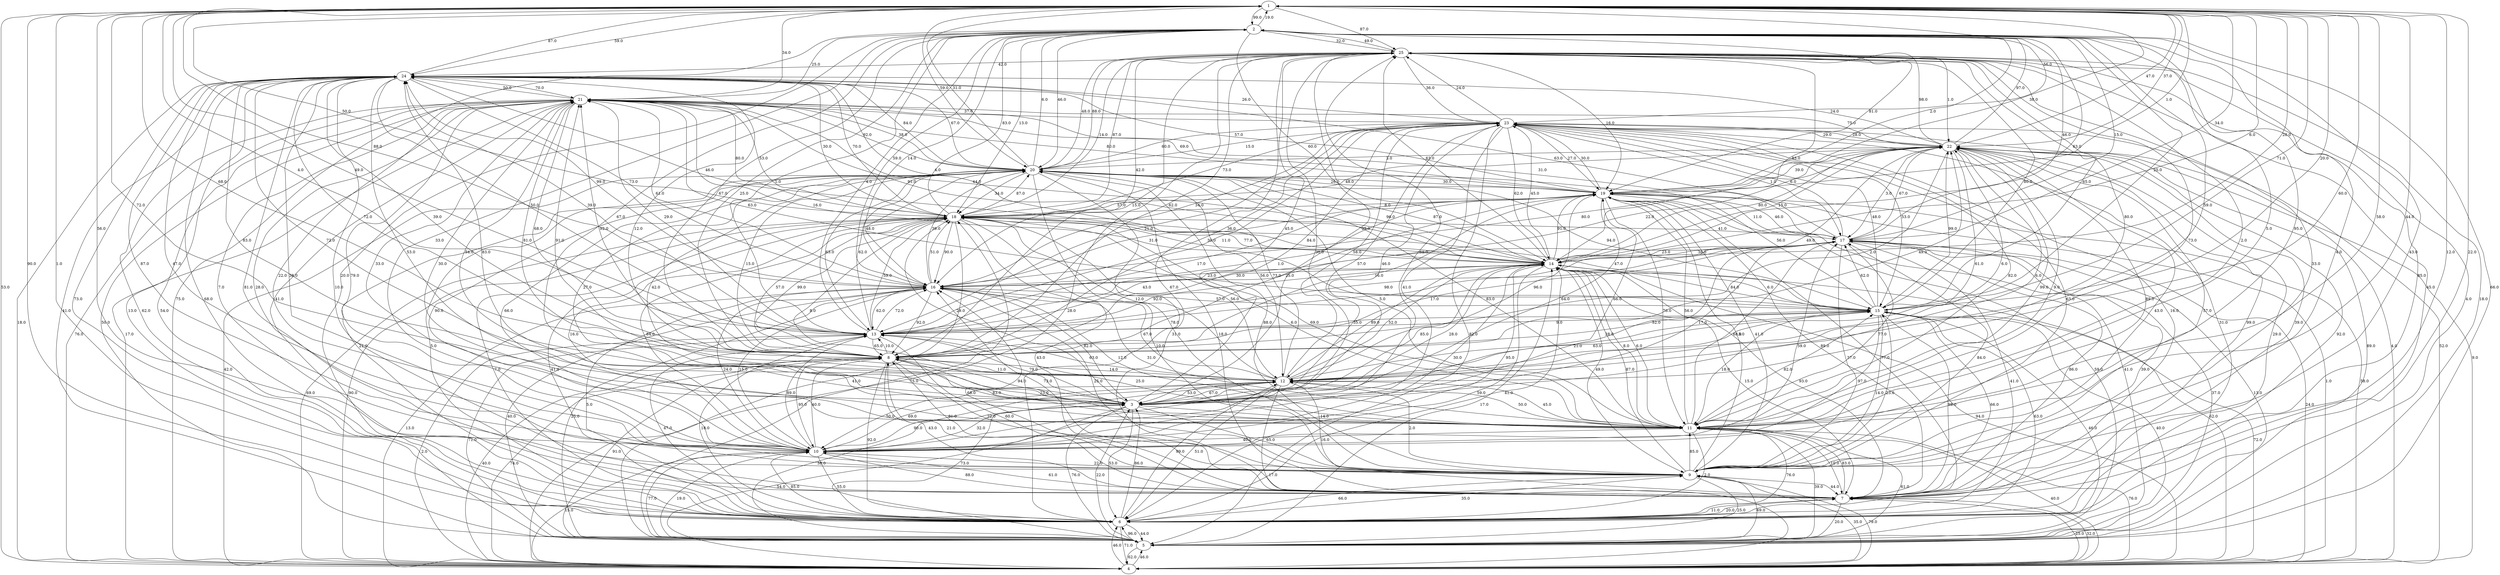 strict digraph G {
  1 [ label="1" ];
  2 [ label="2" ];
  3 [ label="3" ];
  4 [ label="4" ];
  5 [ label="5" ];
  6 [ label="6" ];
  7 [ label="7" ];
  8 [ label="8" ];
  9 [ label="9" ];
  10 [ label="10" ];
  11 [ label="11" ];
  12 [ label="12" ];
  13 [ label="13" ];
  14 [ label="14" ];
  15 [ label="15" ];
  16 [ label="16" ];
  17 [ label="17" ];
  18 [ label="18" ];
  19 [ label="19" ];
  20 [ label="20" ];
  21 [ label="21" ];
  22 [ label="22" ];
  23 [ label="23" ];
  24 [ label="24" ];
  25 [ label="25" ];
  3 -> 10 [ label="90.0" ];
  22 -> 14 [ label="80.0" ];
  14 -> 18 [ label="30.0" ];
  13 -> 22 [ label="49.0" ];
  16 -> 10 [ label="15.0" ];
  25 -> 19 [ label="16.0" ];
  23 -> 4 [ label="4.0" ];
  5 -> 12 [ label="73.0" ];
  18 -> 3 [ label="8.0" ];
  15 -> 8 [ label="28.0" ];
  2 -> 13 [ label="1.0" ];
  15 -> 20 [ label="56.0" ];
  18 -> 14 [ label="77.0" ];
  22 -> 2 [ label="97.0" ];
  25 -> 18 [ label="87.0" ];
  14 -> 13 [ label="92.0" ];
  16 -> 23 [ label="34.0" ];
  21 -> 18 [ label="80.0" ];
  6 -> 5 [ label="44.0" ];
  14 -> 16 [ label="30.0" ];
  13 -> 19 [ label="1.0" ];
  12 -> 18 [ label="12.0" ];
  7 -> 15 [ label="66.0" ];
  10 -> 24 [ label="47.0" ];
  19 -> 13 [ label="17.0" ];
  19 -> 6 [ label="77.0" ];
  2 -> 9 [ label="43.0" ];
  15 -> 13 [ label="35.0" ];
  14 -> 25 [ label="63.0" ];
  23 -> 17 [ label="1.0" ];
  17 -> 11 [ label="77.0" ];
  11 -> 12 [ label="45.0" ];
  8 -> 3 [ label="94.0" ];
  7 -> 8 [ label="21.0" ];
  17 -> 7 [ label="39.0" ];
  24 -> 8 [ label="72.0" ];
  1 -> 19 [ label="38.0" ];
  1 -> 14 [ label="28.0" ];
  19 -> 2 [ label="2.0" ];
  22 -> 6 [ label="29.0" ];
  11 -> 18 [ label="69.0" ];
  19 -> 17 [ label="11.0" ];
  25 -> 3 [ label="99.0" ];
  13 -> 17 [ label="98.0" ];
  15 -> 7 [ label="98.0" ];
  10 -> 17 [ label="59.0" ];
  24 -> 20 [ label="84.0" ];
  9 -> 16 [ label="73.0" ];
  6 -> 24 [ label="68.0" ];
  4 -> 5 [ label="46.0" ];
  6 -> 1 [ label="90.0" ];
  22 -> 24 [ label="24.0" ];
  13 -> 20 [ label="62.0" ];
  20 -> 25 [ label="88.0" ];
  2 -> 10 [ label="33.0" ];
  5 -> 14 [ label="17.0" ];
  9 -> 4 [ label="35.0" ];
  23 -> 9 [ label="63.0" ];
  1 -> 7 [ label="22.0" ];
  22 -> 1 [ label="47.0" ];
  8 -> 18 [ label="99.0" ];
  11 -> 7 [ label="10.0" ];
  15 -> 10 [ label="97.0" ];
  2 -> 1 [ label="19.0" ];
  20 -> 24 [ label="67.0" ];
  5 -> 11 [ label="61.0" ];
  5 -> 3 [ label="22.0" ];
  25 -> 24 [ label="42.0" ];
  3 -> 11 [ label="14.0" ];
  11 -> 21 [ label="30.0" ];
  9 -> 11 [ label="85.0" ];
  12 -> 23 [ label="58.0" ];
  4 -> 14 [ label="62.0" ];
  11 -> 4 [ label="76.0" ];
  6 -> 7 [ label="11.0" ];
  14 -> 11 [ label="8.0" ];
  20 -> 7 [ label="31.0" ];
  18 -> 7 [ label="43.0" ];
  5 -> 15 [ label="40.0" ];
  19 -> 22 [ label="39.0" ];
  20 -> 2 [ label="6.0" ];
  24 -> 1 [ label="87.0" ];
  1 -> 8 [ label="68.0" ];
  8 -> 12 [ label="11.0" ];
  5 -> 13 [ label="71.0" ];
  2 -> 18 [ label="13.0" ];
  20 -> 1 [ label="31.0" ];
  14 -> 17 [ label="38.0" ];
  5 -> 24 [ label="13.0" ];
  11 -> 20 [ label="83.0" ];
  16 -> 24 [ label="99.0" ];
  25 -> 4 [ label="28.0" ];
  3 -> 17 [ label="52.0" ];
  17 -> 9 [ label="37.0" ];
  15 -> 21 [ label="63.0" ];
  21 -> 11 [ label="33.0" ];
  22 -> 11 [ label="99.0" ];
  18 -> 9 [ label="10.0" ];
  21 -> 3 [ label="54.0" ];
  8 -> 10 [ label="95.0" ];
  21 -> 4 [ label="76.0" ];
  3 -> 19 [ label="66.0" ];
  11 -> 5 [ label="39.0" ];
  17 -> 13 [ label="43.0" ];
  21 -> 6 [ label="62.0" ];
  23 -> 5 [ label="82.0" ];
  15 -> 2 [ label="25.0" ];
  21 -> 15 [ label="16.0" ];
  9 -> 14 [ label="87.0" ];
  12 -> 8 [ label="14.0" ];
  20 -> 16 [ label="48.0" ];
  9 -> 22 [ label="43.0" ];
  3 -> 2 [ label="67.0" ];
  7 -> 16 [ label="68.0" ];
  14 -> 9 [ label="49.0" ];
  21 -> 5 [ label="50.0" ];
  1 -> 2 [ label="99.0" ];
  5 -> 9 [ label="69.0" ];
  15 -> 1 [ label="71.0" ];
  24 -> 11 [ label="53.0" ];
  23 -> 14 [ label="62.0" ];
  22 -> 25 [ label="98.0" ];
  20 -> 23 [ label="60.0" ];
  4 -> 11 [ label="40.0" ];
  13 -> 21 [ label="29.0" ];
  4 -> 7 [ label="25.0" ];
  24 -> 13 [ label="50.0" ];
  20 -> 15 [ label="94.0" ];
  16 -> 18 [ label="51.0" ];
  6 -> 11 [ label="76.0" ];
  16 -> 4 [ label="13.0" ];
  15 -> 11 [ label="18.0" ];
  19 -> 11 [ label="76.0" ];
  8 -> 4 [ label="40.0" ];
  21 -> 1 [ label="34.0" ];
  5 -> 10 [ label="77.0" ];
  2 -> 21 [ label="25.0" ];
  7 -> 21 [ label="41.0" ];
  3 -> 4 [ label="54.0" ];
  17 -> 14 [ label="23.0" ];
  1 -> 22 [ label="37.0" ];
  5 -> 19 [ label="59.0" ];
  14 -> 23 [ label="45.0" ];
  11 -> 2 [ label="5.0" ];
  12 -> 20 [ label="73.0" ];
  3 -> 5 [ label="76.0" ];
  1 -> 4 [ label="53.0" ];
  4 -> 23 [ label="52.0" ];
  9 -> 21 [ label="28.0" ];
  23 -> 13 [ label="21.0" ];
  12 -> 4 [ label="17.0" ];
  22 -> 3 [ label="6.0" ];
  21 -> 24 [ label="50.0" ];
  15 -> 9 [ label="14.0" ];
  7 -> 14 [ label="93.0" ];
  1 -> 25 [ label="87.0" ];
  7 -> 6 [ label="20.0" ];
  21 -> 23 [ label="37.0" ];
  7 -> 1 [ label="12.0" ];
  1 -> 24 [ label="59.0" ];
  6 -> 15 [ label="63.0" ];
  10 -> 7 [ label="88.0" ];
  14 -> 19 [ label="91.0" ];
  12 -> 13 [ label="63.0" ];
  16 -> 20 [ label="39.0" ];
  7 -> 25 [ label="85.0" ];
  19 -> 4 [ label="58.0" ];
  23 -> 3 [ label="46.0" ];
  2 -> 11 [ label="95.0" ];
  4 -> 8 [ label="74.0" ];
  18 -> 16 [ label="90.0" ];
  19 -> 1 [ label="1.0" ];
  18 -> 6 [ label="41.0" ];
  11 -> 25 [ label="2.0" ];
  16 -> 6 [ label="5.0" ];
  9 -> 8 [ label="81.0" ];
  18 -> 11 [ label="6.0" ];
  10 -> 18 [ label="84.0" ];
  18 -> 10 [ label="16.0" ];
  6 -> 13 [ label="18.0" ];
  7 -> 11 [ label="83.0" ];
  12 -> 7 [ label="16.0" ];
  7 -> 5 [ label="20.0" ];
  3 -> 24 [ label="72.0" ];
  3 -> 14 [ label="28.0" ];
  18 -> 23 [ label="73.0" ];
  13 -> 6 [ label="47.0" ];
  4 -> 19 [ label="1.0" ];
  15 -> 23 [ label="48.0" ];
  22 -> 10 [ label="89.0" ];
  4 -> 17 [ label="24.0" ];
  5 -> 25 [ label="18.0" ];
  16 -> 8 [ label="92.0" ];
  9 -> 19 [ label="3.0" ];
  9 -> 25 [ label="33.0" ];
  11 -> 1 [ label="44.0" ];
  7 -> 4 [ label="32.0" ];
  19 -> 9 [ label="41.0" ];
  24 -> 21 [ label="70.0" ];
  6 -> 18 [ label="7.0" ];
  3 -> 1 [ label="72.0" ];
  25 -> 5 [ label="4.0" ];
  25 -> 23 [ label="36.0" ];
  10 -> 8 [ label="40.0" ];
  20 -> 9 [ label="78.0" ];
  8 -> 25 [ label="62.0" ];
  16 -> 22 [ label="22.0" ];
  16 -> 15 [ label="57.0" ];
  1 -> 16 [ label="88.0" ];
  8 -> 21 [ label="92.0" ];
  9 -> 20 [ label="88.0" ];
  5 -> 18 [ label="75.0" ];
  3 -> 25 [ label="45.0" ];
  13 -> 8 [ label="65.0" ];
  11 -> 15 [ label="82.0" ];
  18 -> 8 [ label="57.0" ];
  15 -> 25 [ label="65.0" ];
  2 -> 12 [ label="59.0" ];
  20 -> 19 [ label="26.0" ];
  7 -> 10 [ label="61.0" ];
  1 -> 6 [ label="1.0" ];
  18 -> 21 [ label="53.0" ];
  1 -> 20 [ label="59.0" ];
  18 -> 4 [ label="90.0" ];
  20 -> 21 [ label="38.0" ];
  4 -> 24 [ label="18.0" ];
  6 -> 3 [ label="86.0" ];
  15 -> 18 [ label="47.0" ];
  19 -> 20 [ label="30.0" ];
  2 -> 14 [ label="60.0" ];
  11 -> 17 [ label="68.0" ];
  19 -> 5 [ label="41.0" ];
  15 -> 22 [ label="99.0" ];
  6 -> 9 [ label="35.0" ];
  9 -> 7 [ label="44.0" ];
  2 -> 20 [ label="46.0" ];
  23 -> 7 [ label="16.0" ];
  6 -> 12 [ label="99.0" ];
  10 -> 12 [ label="69.0" ];
  9 -> 12 [ label="2.0" ];
  22 -> 23 [ label="28.0" ];
  2 -> 17 [ label="15.0" ];
  22 -> 8 [ label="2.0" ];
  16 -> 11 [ label="12.0" ];
  13 -> 24 [ label="39.0" ];
  20 -> 13 [ label="65.0" ];
  23 -> 20 [ label="15.0" ];
  14 -> 7 [ label="15.0" ];
  10 -> 6 [ label="55.0" ];
  14 -> 6 [ label="59.0" ];
  12 -> 5 [ label="38.0" ];
  18 -> 25 [ label="14.0" ];
  5 -> 4 [ label="62.0" ];
  17 -> 22 [ label="67.0" ];
  25 -> 8 [ label="15.0" ];
  10 -> 13 [ label="89.0" ];
  7 -> 22 [ label="39.0" ];
  16 -> 21 [ label="61.0" ];
  10 -> 16 [ label="24.0" ];
  25 -> 11 [ label="73.0" ];
  22 -> 17 [ label="3.0" ];
  12 -> 21 [ label="91.0" ];
  24 -> 3 [ label="83.0" ];
  19 -> 18 [ label="57.0" ];
  21 -> 19 [ label="80.0" ];
  2 -> 16 [ label="14.0" ];
  12 -> 3 [ label="67.0" ];
  22 -> 5 [ label="89.0" ];
  22 -> 20 [ label="3.0" ];
  17 -> 23 [ label="6.0" ];
  9 -> 6 [ label="66.0" ];
  10 -> 3 [ label="32.0" ];
  4 -> 10 [ label="15.0" ];
  15 -> 4 [ label="72.0" ];
  2 -> 25 [ label="32.0" ];
  8 -> 6 [ label="92.0" ];
  8 -> 9 [ label="22.0" ];
  10 -> 14 [ label="95.0" ];
  24 -> 9 [ label="38.0" ];
  24 -> 5 [ label="41.0" ];
  18 -> 24 [ label="70.0" ];
  18 -> 22 [ label="48.0" ];
  23 -> 25 [ label="24.0" ];
  6 -> 14 [ label="41.0" ];
  10 -> 25 [ label="61.0" ];
  6 -> 21 [ label="54.0" ];
  23 -> 22 [ label="29.0" ];
  6 -> 23 [ label="31.0" ];
  14 -> 1 [ label="6.0" ];
  23 -> 19 [ label="27.0" ];
  2 -> 8 [ label="25.0" ];
  15 -> 5 [ label="46.0" ];
  13 -> 2 [ label="4.0" ];
  8 -> 7 [ label="43.0" ];
  1 -> 10 [ label="56.0" ];
  8 -> 2 [ label="67.0" ];
  22 -> 12 [ label="61.0" ];
  3 -> 23 [ label="57.0" ];
  17 -> 3 [ label="17.0" ];
  22 -> 7 [ label="99.0" ];
  13 -> 1 [ label="4.0" ];
  20 -> 3 [ label="42.0" ];
  11 -> 22 [ label="9.0" ];
  7 -> 17 [ label="86.0" ];
  8 -> 23 [ label="11.0" ];
  4 -> 18 [ label="69.0" ];
  23 -> 10 [ label="41.0" ];
  1 -> 12 [ label="60.0" ];
  25 -> 15 [ label="80.0" ];
  13 -> 15 [ label="9.0" ];
  21 -> 8 [ label="68.0" ];
  21 -> 10 [ label="22.0" ];
  21 -> 12 [ label="81.0" ];
  12 -> 25 [ label="80.0" ];
  16 -> 5 [ label="25.0" ];
  25 -> 10 [ label="30.0" ];
  2 -> 19 [ label="81.0" ];
  24 -> 10 [ label="87.0" ];
  19 -> 7 [ label="89.0" ];
  20 -> 10 [ label="90.0" ];
  7 -> 20 [ label="18.0" ];
  14 -> 22 [ label="15.0" ];
  3 -> 6 [ label="53.0" ];
  20 -> 12 [ label="56.0" ];
  23 -> 24 [ label="26.0" ];
  19 -> 21 [ label="69.0" ];
  11 -> 16 [ label="31.0" ];
  23 -> 8 [ label="84.0" ];
  20 -> 6 [ label="21.0" ];
  15 -> 12 [ label="21.0" ];
  8 -> 11 [ label="83.0" ];
  4 -> 9 [ label="79.0" ];
  12 -> 6 [ label="51.0" ];
  1 -> 15 [ label="20.0" ];
  17 -> 24 [ label="63.0" ];
  9 -> 17 [ label="84.0" ];
  8 -> 19 [ label="16.0" ];
  10 -> 21 [ label="79.0" ];
  14 -> 20 [ label="87.0" ];
  24 -> 14 [ label="46.0" ];
  17 -> 19 [ label="46.0" ];
  16 -> 2 [ label="59.0" ];
  7 -> 24 [ label="10.0" ];
  14 -> 15 [ label="84.0" ];
  20 -> 8 [ label="15.0" ];
  14 -> 3 [ label="85.0" ];
  19 -> 23 [ label="30.0" ];
  11 -> 24 [ label="83.0" ];
  9 -> 15 [ label="23.0" ];
  9 -> 2 [ label="4.0" ];
  19 -> 3 [ label="64.0" ];
  24 -> 6 [ label="73.0" ];
  8 -> 22 [ label="49.0" ];
  8 -> 24 [ label="39.0" ];
  20 -> 11 [ label="5.0" ];
  20 -> 14 [ label="96.0" ];
  6 -> 20 [ label="5.0" ];
  12 -> 22 [ label="6.0" ];
  19 -> 16 [ label="31.0" ];
  18 -> 5 [ label="41.0" ];
  18 -> 1 [ label="50.0" ];
  11 -> 6 [ label="2.0" ];
  13 -> 7 [ label="60.0" ];
  11 -> 23 [ label="82.0" ];
  13 -> 18 [ label="59.0" ];
  24 -> 18 [ label="30.0" ];
  10 -> 9 [ label="22.0" ];
  12 -> 24 [ label="12.0" ];
  24 -> 7 [ label="81.0" ];
  21 -> 14 [ label="91.0" ];
  16 -> 14 [ label="23.0" ];
  6 -> 22 [ label="92.0" ];
  11 -> 8 [ label="23.0" ];
  19 -> 24 [ label="57.0" ];
  25 -> 16 [ label="42.0" ];
  18 -> 17 [ label="41.0" ];
  15 -> 14 [ label="6.0" ];
  3 -> 18 [ label="29.0" ];
  4 -> 21 [ label="17.0" ];
  5 -> 8 [ label="91.0" ];
  6 -> 4 [ label="71.0" ];
  6 -> 10 [ label="85.0" ];
  12 -> 11 [ label="50.0" ];
  19 -> 8 [ label="25.0" ];
  3 -> 13 [ label="79.0" ];
  17 -> 21 [ label="31.0" ];
  5 -> 6 [ label="96.0" ];
  1 -> 17 [ label="34.0" ];
  22 -> 4 [ label="9.0" ];
  12 -> 16 [ label="67.0" ];
  11 -> 13 [ label="25.0" ];
  4 -> 6 [ label="46.0" ];
  21 -> 9 [ label="7.0" ];
  3 -> 12 [ label="53.0" ];
  18 -> 19 [ label="8.0" ];
  21 -> 20 [ label="92.0" ];
  14 -> 4 [ label="94.0" ];
  12 -> 10 [ label="50.0" ];
  25 -> 22 [ label="1.0" ];
  23 -> 1 [ label="56.0" ];
  14 -> 10 [ label="30.0" ];
  13 -> 16 [ label="72.0" ];
  4 -> 20 [ label="42.0" ];
  12 -> 19 [ label="96.0" ];
  18 -> 2 [ label="83.0" ];
  1 -> 11 [ label="58.0" ];
  20 -> 18 [ label="34.0" ];
  12 -> 15 [ label="63.0" ];
  6 -> 25 [ label="67.0" ];
  2 -> 6 [ label="20.0" ];
  2 -> 4 [ label="75.0" ];
  17 -> 2 [ label="46.0" ];
  16 -> 9 [ label="25.0" ];
  16 -> 13 [ label="62.0" ];
  5 -> 17 [ label="13.0" ];
  16 -> 3 [ label="82.0" ];
  14 -> 12 [ label="89.0" ];
  25 -> 20 [ label="48.0" ];
  17 -> 5 [ label="37.0" ];
  23 -> 15 [ label="53.0" ];
  14 -> 24 [ label="4.0" ];
  14 -> 2 [ label="63.0" ];
  25 -> 14 [ label="83.0" ];
  9 -> 5 [ label="25.0" ];
  15 -> 17 [ label="62.0" ];
  22 -> 9 [ label="57.0" ];
  17 -> 6 [ label="41.0" ];
  25 -> 6 [ label="45.0" ];
  2 -> 5 [ label="66.0" ];
  8 -> 13 [ label="10.0" ];
  14 -> 21 [ label="44.0" ];
  22 -> 16 [ label="80.0" ];
  1 -> 13 [ label="49.0" ];
  10 -> 20 [ label="66.0" ];
  3 -> 20 [ label="27.0" ];
  18 -> 20 [ label="87.0" ];
  10 -> 5 [ label="19.0" ];
  13 -> 23 [ label="36.0" ];
  24 -> 16 [ label="73.0" ];
  25 -> 2 [ label="49.0" ];
  11 -> 10 [ label="40.0" ];
  21 -> 22 [ label="75.0" ];
  18 -> 12 [ label="56.0" ];
  5 -> 16 [ label="40.0" ];
  12 -> 14 [ label="52.0" ];
  11 -> 19 [ label="56.0" ];
  11 -> 14 [ label="6.0" ];
  17 -> 8 [ label="17.0" ];
  4 -> 13 [ label="2.0" ];
  3 -> 9 [ label="65.0" ];
}
